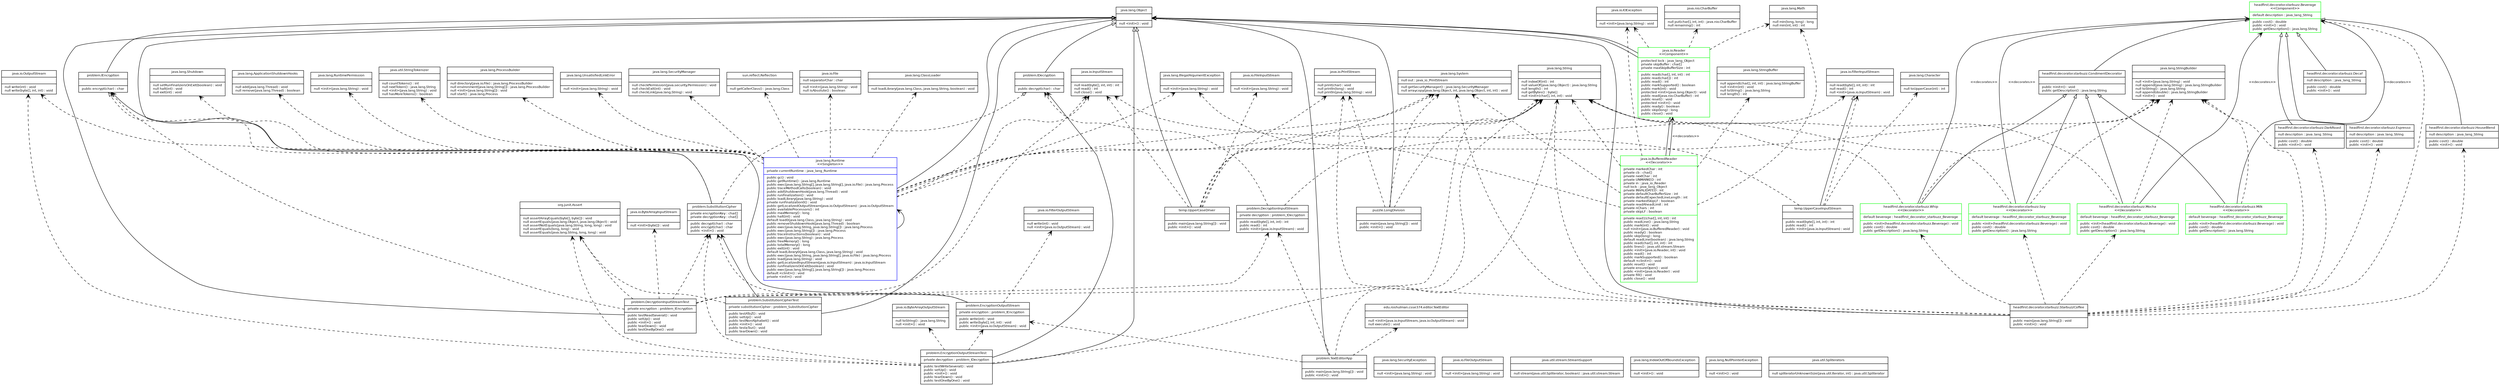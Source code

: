 digraph G {
rankdir=BT;

node [
fontname = "Bitstream Vera Sans"
fontsize = 8
shape = "record"
]
edge [
fontname = "Bitstream Vera Sans"
fontsize = 8
]
java_io_PrintStream [
	label = "{java.io.PrintStream||null print(char) : void\lnull println(long) : void\lnull println(java.lang.String) : void\l}"
]
problem_DecryptionInputStreamTest [
	label = "{problem.DecryptionInputStreamTest|private encryption : problem_IEncryption\l|public testReadSeveral() : void\lpublic setUp() : void\lpublic \<init\>() : void\lpublic tearDown() : void\lpublic testOneByOne() : void\l}"
]
java_io_FilterOutputStream [
	label = "{java.io.FilterOutputStream||null write(int) : void\lnull \<init\>(java.io.OutputStream) : void\l}"
]
java_lang_StringBuilder [
	label = "{java.lang.StringBuilder||null \<init\>(java.lang.String) : void\lnull append(java.lang.String) : java.lang.StringBuilder\lnull toString() : java.lang.String\lnull append(double) : java.lang.StringBuilder\lnull \<init\>() : void\l}"
]
problem_DecryptionInputStream [
	label = "{problem.DecryptionInputStream|private decryption : problem_IDecryption\l|public read(byte[], int, int) : int\lpublic read() : int\lpublic \<init\>(java.io.InputStream) : void\l}"
]
java_lang_SecurityException [
	label = "{java.lang.SecurityException||null \<init\>(java.lang.String) : void\l}"
]
problem_IDecryption [
	label = "{problem.IDecryption||public decrypt(char) : char\l}"
]
java_lang_SecurityManager [
	label = "{java.lang.SecurityManager||null checkPermission(java.security.Permission) : void\lnull checkExit(int) : void\lnull checkLink(java.lang.String) : void\l}"
]
java_io_FileOutputStream [
	label = "{java.io.FileOutputStream||null \<init\>(java.lang.String) : void\l}"
]
java_io_ByteArrayOutputStream [
	label = "{java.io.ByteArrayOutputStream||null toString() : java.lang.String\lnull \<init\>() : void\l}"
]
org_junit_Assert [
	label = "{org.junit.Assert||null assertArrayEquals(byte[], byte[]) : void\lnull assertEquals(java.lang.Object, java.lang.Object) : void\lnull assertNotEquals(java.lang.String, long, long) : void\lnull assertEquals(long, long) : void\lnull assertEquals(java.lang.String, long, long) : void\l}"
]
edu_roshulman_csse374_editor_TextEditor [
	label = "{edu.roshulman.csse374.editor.TextEditor||null \<init\>(java.io.InputStream, java.io.OutputStream) : void\lnull execute() : void\l}"
]
headfirst_decorator_starbuzz_Milk [
	label = "{headfirst.decorator.starbuzz.Milk\n\<\<Decorator\>\>|default beverage : headfirst_decorator_starbuzz_Beverage\l|public \<init\>(headfirst.decorator.starbuzz.Beverage) : void\lpublic cost() : double\lpublic getDescription() : java.lang.String\l}"
, color="#00ff00"]
headfirst_decorator_starbuzz_CondimentDecorator [
	label = "{headfirst.decorator.starbuzz.CondimentDecorator||public \<init\>() : void\lpublic getDescription() : java.lang.String\l}"
]
problem_IEncryption [
	label = "{problem.IEncryption||public encrypt(char) : char\l}"
]
java_io_Reader [
	label = "{java.io.Reader\n\<\<Component\>\>|protected lock : java_lang_Object\lprivate skipBuffer : char[]\lprivate maxSkipBufferSize : int\l|public read(char[], int, int) : int\lpublic read(char[]) : int\lpublic read() : int\lpublic markSupported() : boolean\lpublic mark(int) : void\lprotected \<init\>(java.lang.Object) : void\lpublic read(java.nio.CharBuffer) : int\lpublic reset() : void\lprotected \<init\>() : void\lpublic ready() : boolean\lpublic skip(long) : long\lpublic close() : void\l}"
, color="#00ff00"]
java_io_BufferedReader [
	label = "{java.io.BufferedReader\n\<\<Decorator\>\>|private markedChar : int\lprivate cb : char[]\lprivate nextChar : int\lprivate UNMARKED : int\lprivate in : java_io_Reader\lnull lock : java_lang_Object\lprivate INVALIDATED : int\lprivate defaultCharBufferSize : int\lprivate defaultExpectedLineLength : int\lprivate markedSkipLF : boolean\lprivate readAheadLimit : int\lprivate nChars : int\lprivate skipLF : boolean\l|private read1(char[], int, int) : int\lpublic readLine() : java.lang.String\lpublic mark(int) : void\lnull \<init\>(java.io.BufferedReader) : void\lpublic ready() : boolean\lpublic skip(long) : long\ldefault readLine(boolean) : java.lang.String\lpublic read(char[], int, int) : int\lpublic lines() : java.util.stream.Stream\lpublic \<init\>(java.io.Reader, int) : void\lpublic read() : int\lpublic markSupported() : boolean\ldefault \<clinit\>() : void\lpublic reset() : void\lprivate ensureOpen() : void\lpublic \<init\>(java.io.Reader) : void\lprivate fill() : void\lpublic close() : void\l}"
, color="#00ff00"]
java_io_FileInputStream [
	label = "{java.io.FileInputStream||null \<init\>(java.lang.String) : void\l}"
]
java_lang_System [
	label = "{java.lang.System|null out : java_io_PrintStream\l|null getSecurityManager() : java.lang.SecurityManager\lnull arraycopy(java.lang.Object, int, java.lang.Object, int, int) : void\l}"
]
headfirst_decorator_starbuzz_Whip [
	label = "{headfirst.decorator.starbuzz.Whip\n\<\<Decorator\>\>|default beverage : headfirst_decorator_starbuzz_Beverage\l|public \<init\>(headfirst.decorator.starbuzz.Beverage) : void\lpublic cost() : double\lpublic getDescription() : java.lang.String\l}"
, color="#00ff00"]
java_lang_Runtime [
	label = "{java.lang.Runtime\n\<\<Singleton\>\>|private currentRuntime : java_lang_Runtime\l|public gc() : void\lpublic getRuntime() : java.lang.Runtime\lpublic exec(java.lang.String[], java.lang.String[], java.io.File) : java.lang.Process\lpublic traceMethodCalls(boolean) : void\lpublic addShutdownHook(java.lang.Thread) : void\lpublic runFinalization() : void\lpublic loadLibrary(java.lang.String) : void\lprivate runFinalization0() : void\lpublic getLocalizedOutputStream(java.io.OutputStream) : java.io.OutputStream\lpublic availableProcessors() : int\lpublic maxMemory() : long\lpublic halt(int) : void\ldefault load0(java.lang.Class, java.lang.String) : void\lpublic removeShutdownHook(java.lang.Thread) : boolean\lpublic exec(java.lang.String, java.lang.String[]) : java.lang.Process\lpublic exec(java.lang.String[]) : java.lang.Process\lpublic traceInstructions(boolean) : void\lpublic exec(java.lang.String) : java.lang.Process\lpublic freeMemory() : long\lpublic totalMemory() : long\lpublic exit(int) : void\ldefault loadLibrary0(java.lang.Class, java.lang.String) : void\lpublic exec(java.lang.String, java.lang.String[], java.io.File) : java.lang.Process\lpublic load(java.lang.String) : void\lpublic getLocalizedInputStream(java.io.InputStream) : java.io.InputStream\lpublic runFinalizersOnExit(boolean) : void\lpublic exec(java.lang.String[], java.lang.String[]) : java.lang.Process\ldefault \<clinit\>() : void\lprivate \<init\>() : void\l}"
, color="#0000ff"]
sun_reflect_Reflection [
	label = "{sun.reflect.Reflection||null getCallerClass() : java.lang.Class\l}"
]
java_io_File [
	label = "{java.io.File|null separatorChar : char\l|null \<init\>(java.lang.String) : void\lnull isAbsolute() : boolean\l}"
]
puzzle_LongDivision [
	label = "{puzzle.LongDivision||public main(java.lang.String[]) : void\lpublic \<init\>() : void\l}"
]
java_util_stream_StreamSupport [
	label = "{java.util.stream.StreamSupport||null stream(java.util.Spliterator, boolean) : java.util.stream.Stream\l}"
]
java_io_OutputStream [
	label = "{java.io.OutputStream||null write(int) : void\lnull write(byte[], int, int) : void\l}"
]
java_nio_CharBuffer [
	label = "{java.nio.CharBuffer||null put(char[], int, int) : java.nio.CharBuffer\lnull remaining() : int\l}"
]
java_io_FilterInputStream [
	label = "{java.io.FilterInputStream||null read(byte[], int, int) : int\lnull read() : int\lnull \<init\>(java.io.InputStream) : void\l}"
]
java_lang_ClassLoader [
	label = "{java.lang.ClassLoader||null loadLibrary(java.lang.Class, java.lang.String, boolean) : void\l}"
]
java_lang_Object [
	label = "{java.lang.Object||null \<init\>() : void\l}"
]
temp_UpperCaseInputStream [
	label = "{temp.UpperCaseInputStream||public read(byte[], int, int) : int\lpublic read() : int\lpublic \<init\>(java.io.InputStream) : void\l}"
]
problem_TextEditorApp [
	label = "{problem.TextEditorApp||public main(java.lang.String[]) : void\lpublic \<init\>() : void\l}"
]
java_lang_IndexOutOfBoundsException [
	label = "{java.lang.IndexOutOfBoundsException||null \<init\>() : void\l}"
]
headfirst_decorator_starbuzz_Decaf [
	label = "{headfirst.decorator.starbuzz.Decaf|null description : java_lang_String\l|public cost() : double\lpublic \<init\>() : void\l}"
]
temp_UpperCaseDriver [
	label = "{temp.UpperCaseDriver||public main(java.lang.String[]) : void\lpublic \<init\>() : void\l}"
]
java_io_IOException [
	label = "{java.io.IOException||null \<init\>(java.lang.String) : void\l}"
]
java_lang_Shutdown [
	label = "{java.lang.Shutdown||null setRunFinalizersOnExit(boolean) : void\lnull halt(int) : void\lnull exit(int) : void\l}"
]
headfirst_decorator_starbuzz_HouseBlend [
	label = "{headfirst.decorator.starbuzz.HouseBlend|null description : java_lang_String\l|public cost() : double\lpublic \<init\>() : void\l}"
]
java_lang_NullPointerException [
	label = "{java.lang.NullPointerException||null \<init\>() : void\l}"
]
problem_SubstitutionCipher [
	label = "{problem.SubstitutionCipher|private encryptionKey : char[]\lprivate decryptionKey : char[]\l|public decrypt(char) : char\lpublic encrypt(char) : char\lpublic \<init\>() : void\l}"
]
java_lang_String [
	label = "{java.lang.String||null indexOf(int) : int\lnull valueOf(java.lang.Object) : java.lang.String\lnull length() : int\lnull getBytes() : byte[]\lnull \<init\>(char[], int, int) : void\l}"
]
java_lang_ApplicationShutdownHooks [
	label = "{java.lang.ApplicationShutdownHooks||null add(java.lang.Thread) : void\lnull remove(java.lang.Thread) : boolean\l}"
]
headfirst_decorator_starbuzz_Soy [
	label = "{headfirst.decorator.starbuzz.Soy\n\<\<Decorator\>\>|default beverage : headfirst_decorator_starbuzz_Beverage\l|public \<init\>(headfirst.decorator.starbuzz.Beverage) : void\lpublic cost() : double\lpublic getDescription() : java.lang.String\l}"
, color="#00ff00"]
headfirst_decorator_starbuzz_Mocha [
	label = "{headfirst.decorator.starbuzz.Mocha\n\<\<Decorator\>\>|default beverage : headfirst_decorator_starbuzz_Beverage\l|public \<init\>(headfirst.decorator.starbuzz.Beverage) : void\lpublic cost() : double\lpublic getDescription() : java.lang.String\l}"
, color="#00ff00"]
java_io_InputStream [
	label = "{java.io.InputStream||null read(byte[], int, int) : int\lnull read() : int\lnull close() : void\l}"
]
java_io_ByteArrayInputStream [
	label = "{java.io.ByteArrayInputStream||null \<init\>(byte[]) : void\l}"
]
java_lang_RuntimePermission [
	label = "{java.lang.RuntimePermission||null \<init\>(java.lang.String) : void\l}"
]
headfirst_decorator_starbuzz_DarkRoast [
	label = "{headfirst.decorator.starbuzz.DarkRoast|null description : java_lang_String\l|public cost() : double\lpublic \<init\>() : void\l}"
]
java_util_StringTokenizer [
	label = "{java.util.StringTokenizer||null countTokens() : int\lnull nextToken() : java.lang.String\lnull \<init\>(java.lang.String) : void\lnull hasMoreTokens() : boolean\l}"
]
java_util_Spliterators [
	label = "{java.util.Spliterators||null spliteratorUnknownSize(java.util.Iterator, int) : java.util.Spliterator\l}"
]
headfirst_decorator_starbuzz_Espresso [
	label = "{headfirst.decorator.starbuzz.Espresso|null description : java_lang_String\l|public cost() : double\lpublic \<init\>() : void\l}"
]
headfirst_decorator_starbuzz_StarbuzzCoffee [
	label = "{headfirst.decorator.starbuzz.StarbuzzCoffee||public main(java.lang.String[]) : void\lpublic \<init\>() : void\l}"
]
problem_EncryptionOutputStream [
	label = "{problem.EncryptionOutputStream|private encryption : problem_IEncryption\l|public write(int) : void\lpublic write(byte[], int, int) : void\lpublic \<init\>(java.io.OutputStream) : void\l}"
]
problem_EncryptionOutputStreamTest [
	label = "{problem.EncryptionOutputStreamTest|private decryption : problem_IDecryption\l|public testWriteSeveral() : void\lpublic setUp() : void\lpublic \<init\>() : void\lpublic tearDown() : void\lpublic testOneByOne() : void\l}"
]
headfirst_decorator_starbuzz_Beverage [
	label = "{headfirst.decorator.starbuzz.Beverage\n\<\<Component\>\>|default description : java_lang_String\l|public cost() : double\lpublic \<init\>() : void\lpublic getDescription() : java.lang.String\l}"
, color="#00ff00"]
java_lang_StringBuffer [
	label = "{java.lang.StringBuffer||null append(char[], int, int) : java.lang.StringBuffer\lnull \<init\>(int) : void\lnull toString() : java.lang.String\lnull length() : int\l}"
]
java_lang_ProcessBuilder [
	label = "{java.lang.ProcessBuilder||null directory(java.io.File) : java.lang.ProcessBuilder\lnull environment(java.lang.String[]) : java.lang.ProcessBuilder\lnull \<init\>(java.lang.String[]) : void\lnull start() : java.lang.Process\l}"
]
java_lang_IllegalArgumentException [
	label = "{java.lang.IllegalArgumentException||null \<init\>(java.lang.String) : void\l}"
]
java_lang_Character [
	label = "{java.lang.Character||null toUpperCase(int) : int\l}"
]
java_lang_Math [
	label = "{java.lang.Math||null min(long, long) : long\lnull min(int, int) : int\l}"
]
java_lang_UnsatisfiedLinkError [
	label = "{java.lang.UnsatisfiedLinkError||null \<init\>(java.lang.String) : void\l}"
]
problem_SubstitutionCipherTest [
	label = "{problem.SubstitutionCipherTest|private substitutionCipher : problem_SubstitutionCipher\l|public testAToZ() : void\lpublic setUp() : void\lpublic testNonAlphabet() : void\lpublic \<init\>() : void\lpublic testaToz() : void\lpublic tearDown() : void\l}"
]
headfirst_decorator_starbuzz_StarbuzzCoffee -> headfirst_decorator_starbuzz_Whip [
	arrowhead = "vee"
	style = "dashed"
]

headfirst_decorator_starbuzz_Milk -> java_lang_StringBuilder [
	arrowhead = "vee"
	style = "dashed"
]

headfirst_decorator_starbuzz_Espresso -> headfirst_decorator_starbuzz_Beverage [
	arrowhead = "empty"
	style = "solid"
]

problem_EncryptionOutputStreamTest -> java_lang_String [
	arrowhead = "vee"
	style = "dashed"
]

headfirst_decorator_starbuzz_Whip -> headfirst_decorator_starbuzz_Beverage [
	arrowhead = "vee"
	style = "solid"
	label = "\<\<decorates\>\>", color="#000000"
]

problem_EncryptionOutputStreamTest -> java_io_ByteArrayOutputStream [
	arrowhead = "vee"
	style = "dashed"
]

problem_IDecryption -> java_lang_Object [
	arrowhead = "empty"
	style = "solid"
]

headfirst_decorator_starbuzz_Soy -> java_lang_StringBuilder [
	arrowhead = "vee"
	style = "dashed"
]

problem_EncryptionOutputStreamTest -> problem_EncryptionOutputStream [
	arrowhead = "vee"
	style = "dashed"
]

problem_SubstitutionCipherTest -> org_junit_Assert [
	arrowhead = "vee"
	style = "dashed"
]

problem_EncryptionOutputStreamTest -> problem_SubstitutionCipher [
	arrowhead = "vee"
	style = "dashed"
]

problem_TextEditorApp -> edu_roshulman_csse374_editor_TextEditor [
	arrowhead = "vee"
	style = "dashed"
]

headfirst_decorator_starbuzz_StarbuzzCoffee -> headfirst_decorator_starbuzz_Mocha [
	arrowhead = "vee"
	style = "dashed"
]

problem_EncryptionOutputStreamTest -> java_lang_Object [
	arrowhead = "empty"
	style = "solid"
]

problem_DecryptionInputStreamTest -> java_io_ByteArrayInputStream [
	arrowhead = "vee"
	style = "dashed"
]

java_io_Reader -> java_lang_Math [
	arrowhead = "vee"
	style = "dashed"
]

temp_UpperCaseDriver -> java_lang_System [
	arrowhead = "vee"
	style = "dashed"
]

problem_EncryptionOutputStreamTest -> org_junit_Assert [
	arrowhead = "vee"
	style = "dashed"
]

problem_EncryptionOutputStreamTest -> java_io_OutputStream [
	arrowhead = "vee"
	style = "dashed"
]

java_io_BufferedReader -> java_lang_Math [
	arrowhead = "vee"
	style = "dashed"
]

headfirst_decorator_starbuzz_Mocha -> headfirst_decorator_starbuzz_CondimentDecorator [
	arrowhead = "empty"
	style = "solid"
]

headfirst_decorator_starbuzz_Mocha -> java_lang_StringBuilder [
	arrowhead = "vee"
	style = "dashed"
]

headfirst_decorator_starbuzz_StarbuzzCoffee -> java_io_PrintStream [
	arrowhead = "vee"
	style = "dashed"
]

temp_UpperCaseInputStream -> java_io_FilterInputStream [
	arrowhead = "empty"
	style = "solid"
]

java_lang_Runtime -> java_lang_UnsatisfiedLinkError [
	arrowhead = "vee"
	style = "dashed"
]

problem_SubstitutionCipherTest -> java_lang_Object [
	arrowhead = "empty"
	style = "solid"
]

headfirst_decorator_starbuzz_StarbuzzCoffee -> headfirst_decorator_starbuzz_Soy [
	arrowhead = "vee"
	style = "dashed"
]

problem_DecryptionInputStreamTest -> problem_IEncryption [
	arrowhead = "vee"
	style = "dashed"
]

temp_UpperCaseInputStream -> java_io_FilterInputStream [
	arrowhead = "vee"
	style = "dashed"
]

headfirst_decorator_starbuzz_StarbuzzCoffee -> headfirst_decorator_starbuzz_HouseBlend [
	arrowhead = "vee"
	style = "dashed"
]

headfirst_decorator_starbuzz_StarbuzzCoffee -> headfirst_decorator_starbuzz_DarkRoast [
	arrowhead = "vee"
	style = "dashed"
]

problem_DecryptionInputStreamTest -> org_junit_Assert [
	arrowhead = "vee"
	style = "dashed"
]

headfirst_decorator_starbuzz_Whip -> headfirst_decorator_starbuzz_CondimentDecorator [
	arrowhead = "empty"
	style = "solid"
]

problem_EncryptionOutputStreamTest -> problem_IDecryption [
	arrowhead = "vee"
	style = "solid"
]

headfirst_decorator_starbuzz_Soy -> headfirst_decorator_starbuzz_CondimentDecorator [
	arrowhead = "empty"
	style = "solid"
]

java_io_BufferedReader -> java_io_IOException [
	arrowhead = "vee"
	style = "dashed"
]

java_io_BufferedReader -> java_lang_System [
	arrowhead = "vee"
	style = "dashed"
]

problem_SubstitutionCipher -> problem_IDecryption [
	arrowhead = "empty"
	style = "dashed"
]

temp_UpperCaseDriver -> java_io_InputStream [
	arrowhead = "vee"
	style = "dashed"
]

headfirst_decorator_starbuzz_Mocha -> java_lang_String [
	arrowhead = "vee"
	style = "dashed"
]

headfirst_decorator_starbuzz_StarbuzzCoffee -> java_lang_String [
	arrowhead = "vee"
	style = "dashed"
]

java_io_Reader -> java_nio_CharBuffer [
	arrowhead = "vee"
	style = "dashed"
]

temp_UpperCaseDriver -> java_lang_String [
	arrowhead = "vee"
	style = "dashed"
]

java_io_Reader -> java_io_IOException [
	arrowhead = "vee"
	style = "dashed"
]

temp_UpperCaseDriver -> java_lang_Object [
	arrowhead = "empty"
	style = "solid"
]

headfirst_decorator_starbuzz_Mocha -> headfirst_decorator_starbuzz_Beverage [
	arrowhead = "vee"
	style = "solid"
	label = "\<\<decorates\>\>", color="#000000"
]

temp_UpperCaseDriver -> java_io_FileInputStream [
	arrowhead = "vee"
	style = "dashed"
]

problem_DecryptionInputStreamTest -> problem_SubstitutionCipher [
	arrowhead = "vee"
	style = "dashed"
]

headfirst_decorator_starbuzz_StarbuzzCoffee -> java_lang_Object [
	arrowhead = "empty"
	style = "solid"
]

problem_TextEditorApp -> problem_EncryptionOutputStream [
	arrowhead = "vee"
	style = "dashed"
]

java_io_BufferedReader -> java_lang_StringBuffer [
	arrowhead = "vee"
	style = "dashed"
]

java_lang_Runtime -> java_lang_Runtime [
	arrowhead = "vee"
	style = "solid"
]

problem_IEncryption -> java_lang_Object [
	arrowhead = "empty"
	style = "solid"
]

java_io_Reader -> java_lang_Object [
	arrowhead = "empty"
	style = "solid"
]

problem_DecryptionInputStream -> problem_IDecryption [
	arrowhead = "vee"
	style = "dashed"
]

problem_TextEditorApp -> problem_DecryptionInputStream [
	arrowhead = "vee"
	style = "dashed"
]

java_io_BufferedReader -> java_io_Reader [
	arrowhead = "empty"
	style = "solid"
]

problem_EncryptionOutputStream -> problem_SubstitutionCipher [
	arrowhead = "vee"
	style = "dashed"
]

java_lang_Runtime -> java_lang_IllegalArgumentException [
	arrowhead = "vee"
	style = "dashed"
]

headfirst_decorator_starbuzz_Decaf -> headfirst_decorator_starbuzz_Beverage [
	arrowhead = "empty"
	style = "solid"
]

problem_DecryptionInputStreamTest -> problem_DecryptionInputStream [
	arrowhead = "vee"
	style = "dashed"
]

temp_UpperCaseInputStream -> java_io_InputStream [
	arrowhead = "vee"
	style = "dashed"
]

temp_UpperCaseInputStream -> java_lang_Character [
	arrowhead = "vee"
	style = "dashed"
]

puzzle_LongDivision -> java_lang_Object [
	arrowhead = "empty"
	style = "solid"
]

problem_TextEditorApp -> java_lang_String [
	arrowhead = "vee"
	style = "dashed"
]

headfirst_decorator_starbuzz_StarbuzzCoffee -> headfirst_decorator_starbuzz_Espresso [
	arrowhead = "vee"
	style = "dashed"
]

headfirst_decorator_starbuzz_Soy -> headfirst_decorator_starbuzz_Beverage [
	arrowhead = "vee"
	style = "solid"
	label = "\<\<decorates\>\>", color="#000000"
]

problem_SubstitutionCipher -> java_lang_Object [
	arrowhead = "empty"
	style = "solid"
]

java_lang_Runtime -> java_io_OutputStream [
	arrowhead = "vee"
	style = "dashed"
]

java_lang_Runtime -> java_lang_Shutdown [
	arrowhead = "vee"
	style = "dashed"
]

headfirst_decorator_starbuzz_HouseBlend -> headfirst_decorator_starbuzz_Beverage [
	arrowhead = "empty"
	style = "solid"
]

java_io_BufferedReader -> java_lang_String [
	arrowhead = "vee"
	style = "dashed"
]

java_lang_Runtime -> java_lang_SecurityManager [
	arrowhead = "vee"
	style = "dashed"
]

java_io_Reader -> java_lang_Object [
	arrowhead = "vee"
	style = "solid"
]

headfirst_decorator_starbuzz_StarbuzzCoffee -> java_lang_System [
	arrowhead = "vee"
	style = "dashed"
]

java_lang_Runtime -> java_lang_Object [
	arrowhead = "empty"
	style = "solid"
]

headfirst_decorator_starbuzz_Whip -> java_lang_String [
	arrowhead = "vee"
	style = "dashed"
]

puzzle_LongDivision -> java_lang_String [
	arrowhead = "vee"
	style = "dashed"
]

headfirst_decorator_starbuzz_StarbuzzCoffee -> headfirst_decorator_starbuzz_Beverage [
	arrowhead = "vee"
	style = "dashed"
]

java_lang_Runtime -> java_lang_ApplicationShutdownHooks [
	arrowhead = "vee"
	style = "dashed"
]

java_lang_Runtime -> java_lang_ProcessBuilder [
	arrowhead = "vee"
	style = "dashed"
]

problem_TextEditorApp -> java_lang_Object [
	arrowhead = "empty"
	style = "solid"
]

java_lang_Runtime -> java_lang_StringBuilder [
	arrowhead = "vee"
	style = "dashed"
]

headfirst_decorator_starbuzz_Milk -> headfirst_decorator_starbuzz_CondimentDecorator [
	arrowhead = "empty"
	style = "solid"
]

headfirst_decorator_starbuzz_StarbuzzCoffee -> java_lang_StringBuilder [
	arrowhead = "vee"
	style = "dashed"
]

java_io_BufferedReader -> java_io_Reader [
	arrowhead = "vee"
	style = "solid"
	label = "\<\<decorates\>\>", color="#000000"
]

problem_EncryptionOutputStream -> java_io_FilterOutputStream [
	arrowhead = "vee"
	style = "dashed"
]

problem_DecryptionInputStream -> java_io_FilterInputStream [
	arrowhead = "vee"
	style = "dashed"
]

java_lang_Runtime -> java_lang_String [
	arrowhead = "vee"
	style = "dashed"
]

java_lang_Runtime -> java_lang_System [
	arrowhead = "vee"
	style = "dashed"
]

headfirst_decorator_starbuzz_Soy -> java_lang_String [
	arrowhead = "vee"
	style = "dashed"
]

puzzle_LongDivision -> java_io_PrintStream [
	arrowhead = "vee"
	style = "dashed"
]

java_lang_Runtime -> java_util_StringTokenizer [
	arrowhead = "vee"
	style = "dashed"
]

problem_DecryptionInputStreamTest -> java_lang_Object [
	arrowhead = "empty"
	style = "solid"
]

java_lang_Runtime -> java_io_File [
	arrowhead = "vee"
	style = "dashed"
]

problem_SubstitutionCipher -> problem_IEncryption [
	arrowhead = "empty"
	style = "dashed"
]

temp_UpperCaseDriver -> java_io_PrintStream [
	arrowhead = "vee"
	style = "dashed"
]

headfirst_decorator_starbuzz_Whip -> java_lang_StringBuilder [
	arrowhead = "vee"
	style = "dashed"
]

problem_EncryptionOutputStream -> problem_IEncryption [
	arrowhead = "vee"
	style = "solid"
]

java_lang_Runtime -> java_lang_RuntimePermission [
	arrowhead = "vee"
	style = "dashed"
]

java_io_BufferedReader -> java_lang_IllegalArgumentException [
	arrowhead = "vee"
	style = "dashed"
]

java_lang_Runtime -> java_io_InputStream [
	arrowhead = "vee"
	style = "dashed"
]

problem_DecryptionInputStreamTest -> java_io_InputStream [
	arrowhead = "vee"
	style = "dashed"
]

java_lang_Runtime -> java_lang_ClassLoader [
	arrowhead = "vee"
	style = "dashed"
]

problem_DecryptionInputStreamTest -> java_lang_String [
	arrowhead = "vee"
	style = "dashed"
]

headfirst_decorator_starbuzz_CondimentDecorator -> headfirst_decorator_starbuzz_Beverage [
	arrowhead = "empty"
	style = "solid"
]

headfirst_decorator_starbuzz_Milk -> headfirst_decorator_starbuzz_Beverage [
	arrowhead = "vee"
	style = "solid"
	label = "\<\<decorates\>\>", color="#000000"
]

problem_SubstitutionCipherTest -> problem_SubstitutionCipher [
	arrowhead = "vee"
	style = "solid"
]

headfirst_decorator_starbuzz_DarkRoast -> headfirst_decorator_starbuzz_Beverage [
	arrowhead = "empty"
	style = "solid"
]

java_lang_Runtime -> sun_reflect_Reflection [
	arrowhead = "vee"
	style = "dashed"
]

puzzle_LongDivision -> java_lang_System [
	arrowhead = "vee"
	style = "dashed"
]

}
